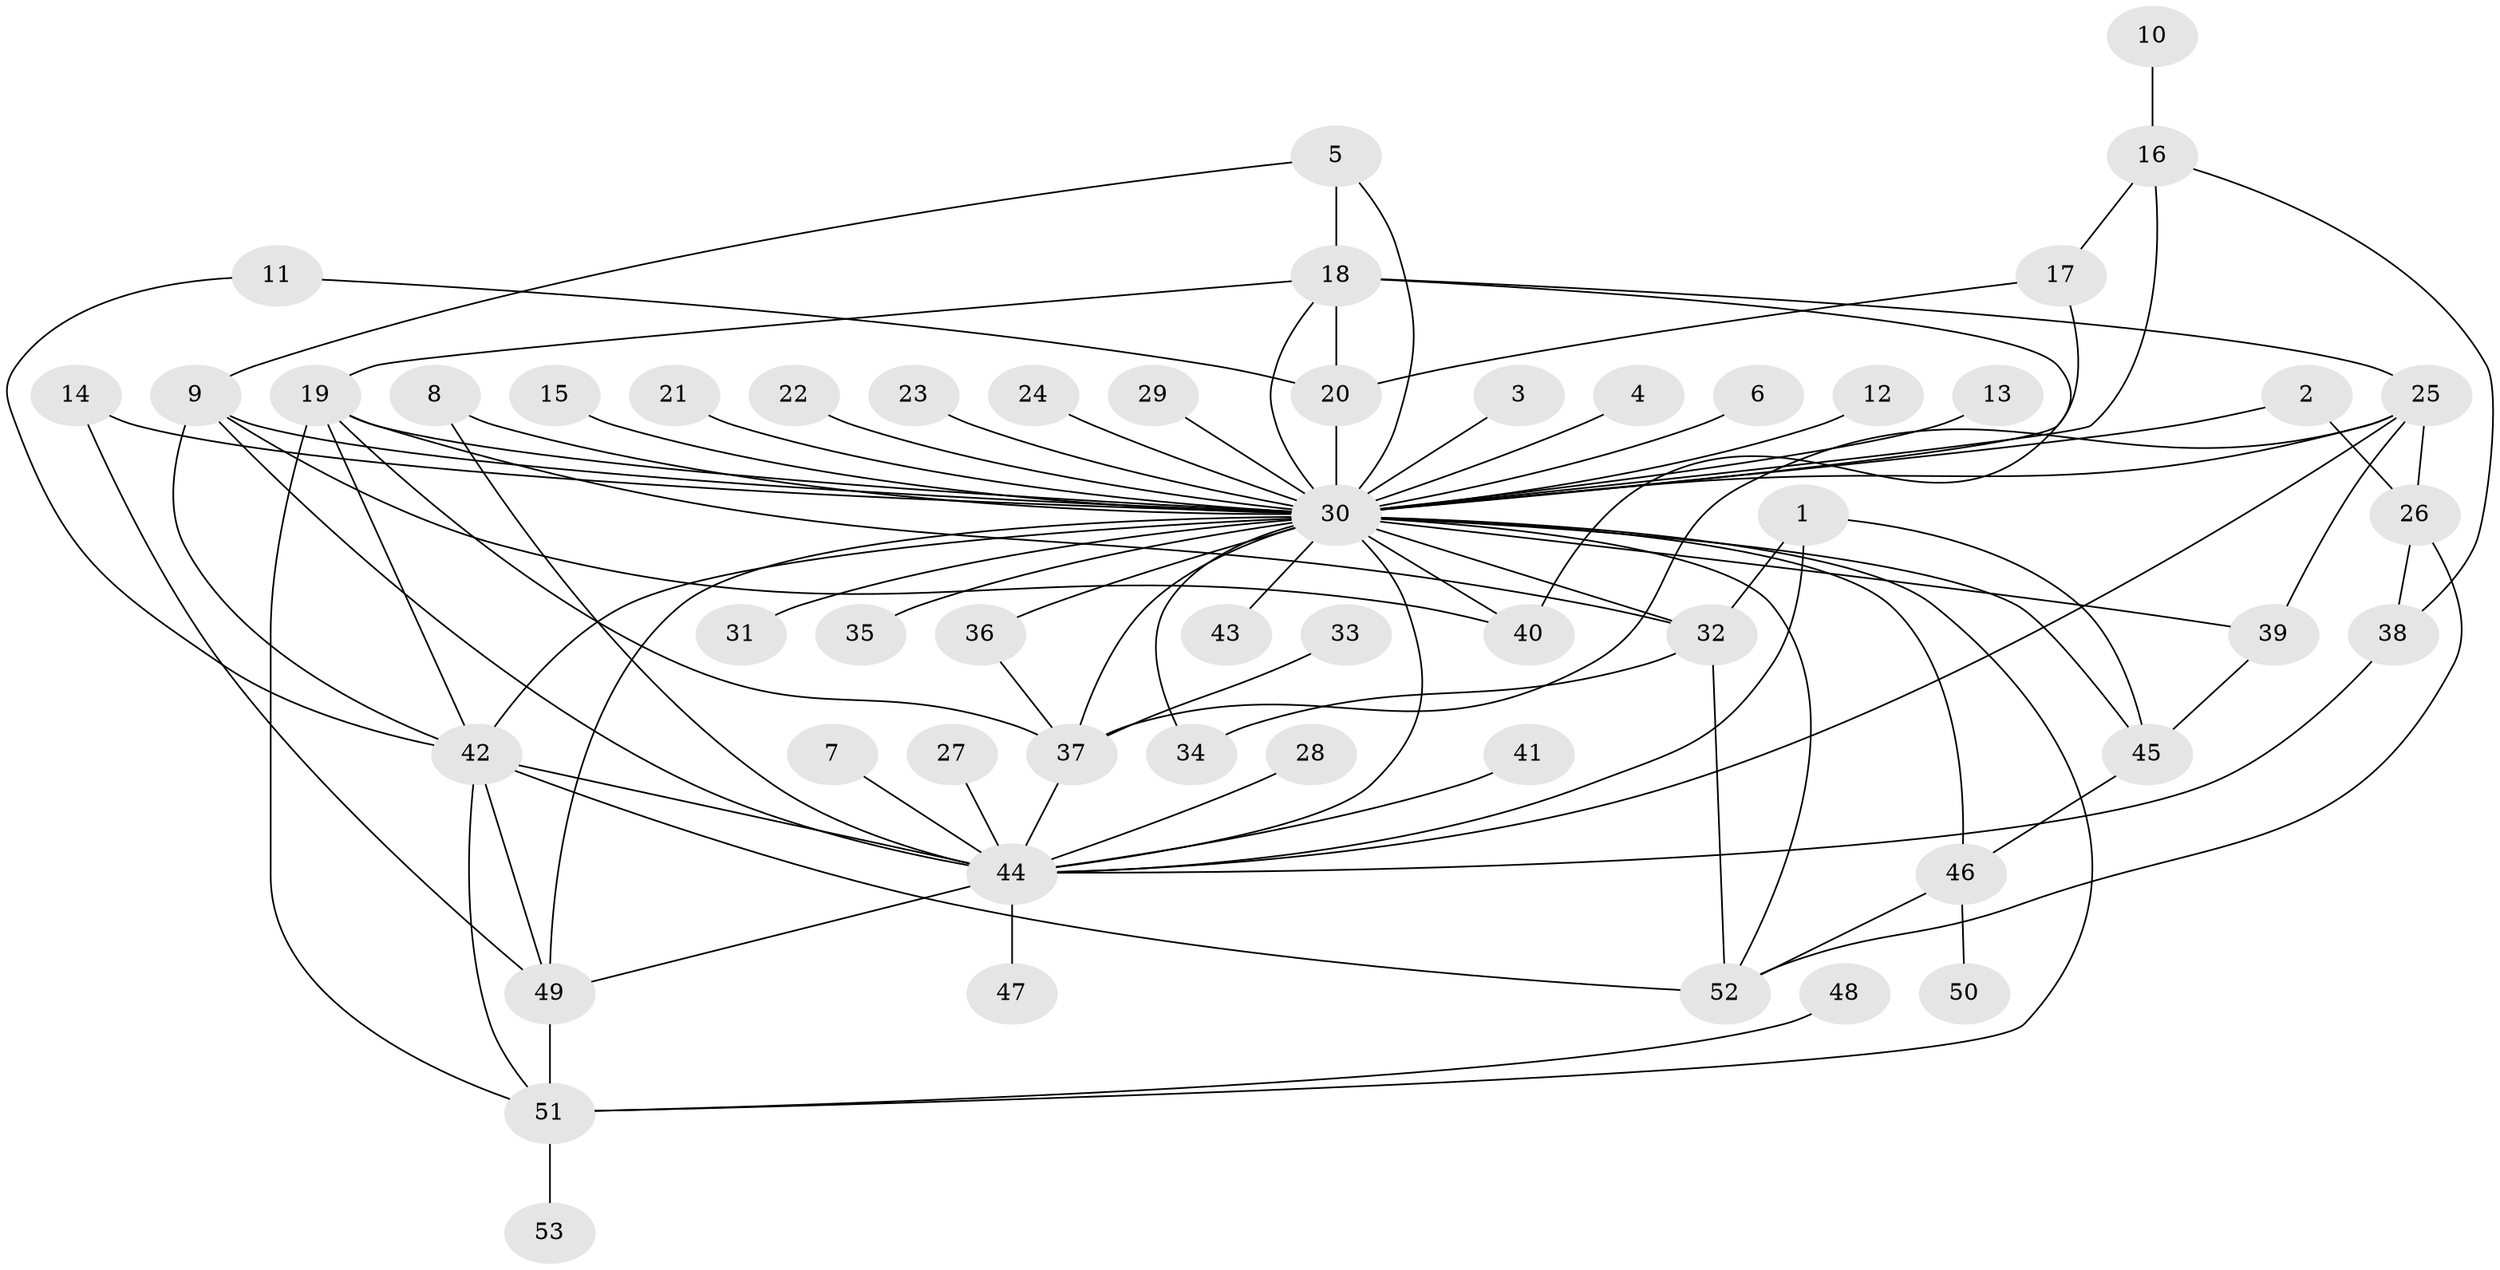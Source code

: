 // original degree distribution, {54: 0.009523809523809525, 3: 0.11428571428571428, 4: 0.06666666666666667, 5: 0.047619047619047616, 7: 0.02857142857142857, 2: 0.20952380952380953, 20: 0.009523809523809525, 6: 0.0380952380952381, 1: 0.45714285714285713, 11: 0.009523809523809525, 9: 0.009523809523809525}
// Generated by graph-tools (version 1.1) at 2025/36/03/04/25 23:36:56]
// undirected, 53 vertices, 92 edges
graph export_dot {
  node [color=gray90,style=filled];
  1;
  2;
  3;
  4;
  5;
  6;
  7;
  8;
  9;
  10;
  11;
  12;
  13;
  14;
  15;
  16;
  17;
  18;
  19;
  20;
  21;
  22;
  23;
  24;
  25;
  26;
  27;
  28;
  29;
  30;
  31;
  32;
  33;
  34;
  35;
  36;
  37;
  38;
  39;
  40;
  41;
  42;
  43;
  44;
  45;
  46;
  47;
  48;
  49;
  50;
  51;
  52;
  53;
  1 -- 32 [weight=1.0];
  1 -- 44 [weight=1.0];
  1 -- 45 [weight=1.0];
  2 -- 26 [weight=1.0];
  2 -- 30 [weight=1.0];
  3 -- 30 [weight=1.0];
  4 -- 30 [weight=1.0];
  5 -- 9 [weight=1.0];
  5 -- 18 [weight=1.0];
  5 -- 30 [weight=1.0];
  6 -- 30 [weight=1.0];
  7 -- 44 [weight=1.0];
  8 -- 30 [weight=1.0];
  8 -- 44 [weight=1.0];
  9 -- 30 [weight=2.0];
  9 -- 40 [weight=1.0];
  9 -- 42 [weight=1.0];
  9 -- 44 [weight=1.0];
  10 -- 16 [weight=1.0];
  11 -- 20 [weight=1.0];
  11 -- 42 [weight=1.0];
  12 -- 30 [weight=1.0];
  13 -- 30 [weight=1.0];
  14 -- 30 [weight=1.0];
  14 -- 49 [weight=1.0];
  15 -- 30 [weight=1.0];
  16 -- 17 [weight=1.0];
  16 -- 30 [weight=1.0];
  16 -- 38 [weight=1.0];
  17 -- 20 [weight=1.0];
  17 -- 30 [weight=1.0];
  18 -- 19 [weight=1.0];
  18 -- 20 [weight=1.0];
  18 -- 25 [weight=1.0];
  18 -- 30 [weight=1.0];
  18 -- 40 [weight=1.0];
  19 -- 30 [weight=1.0];
  19 -- 32 [weight=1.0];
  19 -- 37 [weight=1.0];
  19 -- 42 [weight=1.0];
  19 -- 51 [weight=1.0];
  20 -- 30 [weight=2.0];
  21 -- 30 [weight=1.0];
  22 -- 30 [weight=1.0];
  23 -- 30 [weight=1.0];
  24 -- 30 [weight=1.0];
  25 -- 26 [weight=1.0];
  25 -- 30 [weight=2.0];
  25 -- 37 [weight=1.0];
  25 -- 39 [weight=1.0];
  25 -- 44 [weight=1.0];
  26 -- 38 [weight=1.0];
  26 -- 52 [weight=1.0];
  27 -- 44 [weight=1.0];
  28 -- 44 [weight=1.0];
  29 -- 30 [weight=1.0];
  30 -- 31 [weight=1.0];
  30 -- 32 [weight=2.0];
  30 -- 34 [weight=1.0];
  30 -- 35 [weight=1.0];
  30 -- 36 [weight=2.0];
  30 -- 37 [weight=1.0];
  30 -- 39 [weight=1.0];
  30 -- 40 [weight=1.0];
  30 -- 42 [weight=1.0];
  30 -- 43 [weight=1.0];
  30 -- 44 [weight=1.0];
  30 -- 45 [weight=1.0];
  30 -- 46 [weight=1.0];
  30 -- 49 [weight=1.0];
  30 -- 51 [weight=1.0];
  30 -- 52 [weight=2.0];
  32 -- 34 [weight=1.0];
  32 -- 52 [weight=1.0];
  33 -- 37 [weight=1.0];
  36 -- 37 [weight=1.0];
  37 -- 44 [weight=1.0];
  38 -- 44 [weight=1.0];
  39 -- 45 [weight=1.0];
  41 -- 44 [weight=1.0];
  42 -- 44 [weight=2.0];
  42 -- 49 [weight=1.0];
  42 -- 51 [weight=1.0];
  42 -- 52 [weight=1.0];
  44 -- 47 [weight=1.0];
  44 -- 49 [weight=1.0];
  45 -- 46 [weight=1.0];
  46 -- 50 [weight=1.0];
  46 -- 52 [weight=1.0];
  48 -- 51 [weight=1.0];
  49 -- 51 [weight=1.0];
  51 -- 53 [weight=1.0];
}
